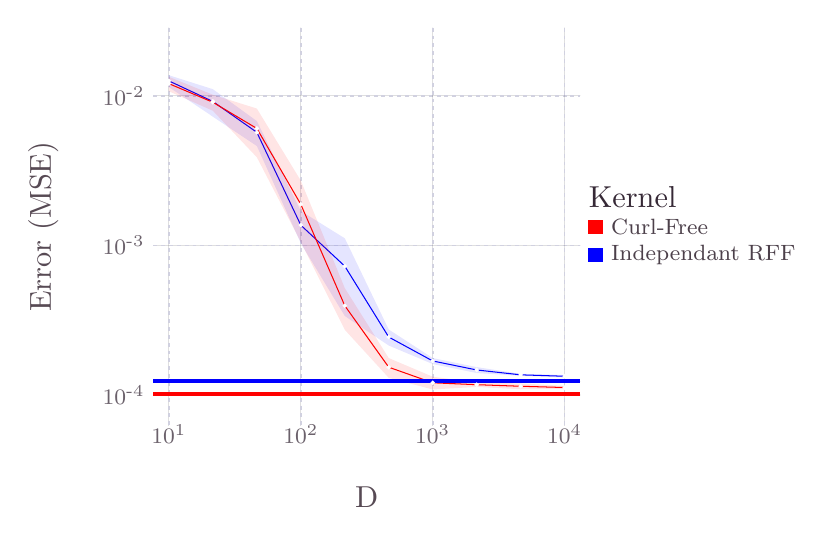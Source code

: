 \begin{tikzpicture}[x=1mm,y=-1mm]
\definecolor{mycolorFF0000}{rgb}{1,0,0}
\definecolor{mycolor0000FF}{rgb}{0,0,1}
\definecolor{mycolor362A35}{rgb}{0.21,0.16,0.21}
\definecolor{mycolorD0D0E0}{rgb}{0.82,0.82,0.88}
\definecolor{mycolor000000}{rgb}{0,0,0}
\definecolor{mycolor564A55}{rgb}{0.34,0.29,0.33}
\definecolor{mycolor000000}{rgb}{0,0,0}
\definecolor{mycolor6C606B}{rgb}{0.42,0.38,0.42}
\definecolor{mycolor4C404B}{rgb}{0.3,0.25,0.29}
\definecolor{mycolorFFFFFF}{rgb}{1,1,1}
\begin{scope}
\begin{scope}
% \fontspec{PT Sans}
\draw (47.88,64.59) node [text=mycolor564A55,draw=mycolor000000,draw opacity=0,rotate around={-0: (0,1.81)},inner sep=0.0]{\fontsize{3.88mm}{4.66mm}\selectfont $\text{D}$};
\end{scope}
\begin{scope}
% \fontspec{PT Sans Caption}
\draw (22.75,56.58) node [text=mycolor6C606B,rotate around={-0: (25.13,2.01)},inner sep=0.0]{\fontsize{2.82mm}{3.39mm}\selectfont $\text{10}^{\text{1}}\text{}$};
\draw (39.5,56.58) node [text=mycolor6C606B,rotate around={-0: (8.38,2.01)},inner sep=0.0]{\fontsize{2.82mm}{3.39mm}\selectfont $\text{10}^{\text{2}}\text{}$};
\draw (56.26,56.58) node [text=mycolor6C606B,rotate around={-0: (-8.38,2.01)},inner sep=0.0]{\fontsize{2.82mm}{3.39mm}\selectfont $\text{10}^{\text{3}}\text{}$};
\draw (73.01,56.58) node [text=mycolor6C606B,rotate around={-0: (-25.13,2.01)},inner sep=0.0]{\fontsize{2.82mm}{3.39mm}\selectfont $\text{10}^{\text{4}}\text{}$};
\end{scope}
\begin{scope}
\begin{scope}
% \fontspec{PT Sans}
\draw (78.83,30.29) node [text=mycolor4C404B,rotate around={-0: (6.98,0)},right,inner sep=0.0]{\fontsize{2.82mm}{3.39mm}\selectfont $\text{Curl-Free}$};
\draw (78.83,33.92) node [text=mycolor4C404B,rotate around={-0: (6.98,-3.63)},right,inner sep=0.0]{\fontsize{2.82mm}{3.39mm}\selectfont $\text{Independant RFF}$};
\end{scope}
\begin{scope}
\path [fill=mycolorFF0000,draw=mycolor000000,draw opacity=0] (76.01,29.38) rectangle +(1.81,1.81);
\path [fill=mycolor0000FF,draw=mycolor000000,draw opacity=0] (76.01,33.01) rectangle +(1.81,1.81);
\end{scope}
\begin{scope}
% \fontspec{PT Sans}
\draw (76.01,26.47) node [text=mycolor362A35,draw=mycolor000000,draw opacity=0,rotate around={-0: (10.79,0.19)},right,inner sep=0.0]{\fontsize{3.88mm}{4.66mm}\selectfont $\text{Kernel}$};
\end{scope}
\end{scope}
\begin{scope}
\clip  (20.75,5) -- (75.01,5) -- (75.01,55.58) -- (20.75,55.58);
\begin{scope}
\clip  (20.75,5) -- (75.01,5) -- (75.01,55.58) -- (20.75,55.58);
\path [fill=mycolor000000,fill opacity=0,draw=mycolor000000,draw opacity=0] (20.75,5) rectangle +(54.27,50.58);
\end{scope}
\begin{scope}
[dash pattern=on 0.5mm off 0.5mm,line width=0.2mm]
\path [fill=mycolor000000,draw=mycolorD0D0E0]  (20.75,51.68) -- (75.01,51.68);
\path [fill=mycolor000000,draw=mycolorD0D0E0]  (20.75,32.67) -- (75.01,32.67);
\path [fill=mycolor000000,draw=mycolorD0D0E0]  (20.75,13.65) -- (75.01,13.65);
\end{scope}
\begin{scope}
[dash pattern=on 0.5mm off 0.5mm,line width=0.2mm]
\path [fill=mycolor000000,draw=mycolorD0D0E0]  (22.75,5) -- (22.75,55.58);
\path [fill=mycolor000000,draw=mycolorD0D0E0]  (39.5,5) -- (39.5,55.58);
\path [fill=mycolor000000,draw=mycolorD0D0E0]  (56.26,5) -- (56.26,55.58);
\path [fill=mycolor000000,draw=mycolorD0D0E0]  (73.01,5) -- (73.01,55.58);
\end{scope}
\begin{scope}
\begin{scope}
[line width=0.13mm]
\path [fill=mycolor0000FF,fill opacity=0.1,draw=mycolor000000,draw opacity=0]  (73.01,49.41) -- (67.43,49.22) -- (61.84,48.86) -- (56.26,47.72) -- (50.67,45.37) -- (45.09,41.62) -- (39.5,32.38) -- (33.92,20.03) -- (28.33,16.3) -- (22.75,12.55) -- (22.75,11.04) -- (28.33,12.81) -- (33.92,16.86) -- (39.5,28.28) -- (45.09,31.75) -- (50.67,43.33) -- (56.26,46.96) -- (61.84,48.11) -- (67.43,48.96) -- (73.01,49.12) -- cycle;
\end{scope}
\begin{scope}
[line width=0.13mm]
\path [fill=mycolor000000,fill opacity=0,draw=mycolor0000FF]  (22.75,11.76) -- (28.33,14.37) -- (33.92,18.29) -- (39.5,30.08) -- (45.09,35.29) -- (50.67,44.29) -- (56.26,47.33) -- (61.84,48.47) -- (67.43,49.09) -- (73.01,49.27);
\end{scope}
\begin{scope}
[line width=0.13mm]
\path [fill=mycolorFF0000,fill opacity=0.1,draw=mycolor000000,draw opacity=0]  (73.01,50.9) -- (67.43,50.92) -- (61.84,50.62) -- (56.26,50.95) -- (50.67,49.47) -- (45.09,43.37) -- (39.5,32.21) -- (33.92,21.46) -- (28.33,15.55) -- (22.75,13.08) -- (22.75,11.24) -- (28.33,13.52) -- (33.92,15.27) -- (39.5,24.42) -- (45.09,38.08) -- (50.67,46.96) -- (56.26,49.33) -- (61.84,50.06) -- (67.43,50.18) -- (73.01,50.5) -- cycle;
\end{scope}
\begin{scope}
[line width=0.13mm]
\path [fill=mycolor000000,fill opacity=0,draw=mycolorFF0000]  (22.75,12.11) -- (28.33,14.47) -- (33.92,17.8) -- (39.5,27.43) -- (45.09,40.31) -- (50.67,48.12) -- (56.26,50.1) -- (61.84,50.34) -- (67.43,50.54) -- (73.01,50.7);
\end{scope}
\begin{scope}
[line width=0.5mm]
\path [fill=mycolor000000,draw=mycolorFF0000]  (20.75,51.57) -- (75.01,51.57);
\end{scope}
\begin{scope}
[line width=0.5mm]
\path [fill=mycolor000000,draw=mycolor0000FF]  (20.75,49.93) -- (75.01,49.93);
\end{scope}
\begin{scope}
\begin{scope}
[line width=0.3mm]
\path [fill=mycolor0000FF,draw=mycolorFFFFFF] (22.75,11.76) circle [radius=0.09];
\path [fill=mycolor0000FF,draw=mycolorFFFFFF] (28.33,14.37) circle [radius=0.09];
\path [fill=mycolor0000FF,draw=mycolorFFFFFF] (33.92,18.29) circle [radius=0.09];
\path [fill=mycolor0000FF,draw=mycolorFFFFFF] (39.5,30.08) circle [radius=0.09];
\path [fill=mycolor0000FF,draw=mycolorFFFFFF] (45.09,35.29) circle [radius=0.09];
\path [fill=mycolor0000FF,draw=mycolorFFFFFF] (50.67,44.29) circle [radius=0.09];
\path [fill=mycolor0000FF,draw=mycolorFFFFFF] (56.26,47.33) circle [radius=0.09];
\path [fill=mycolor0000FF,draw=mycolorFFFFFF] (61.84,48.47) circle [radius=0.09];
\path [fill=mycolor0000FF,draw=mycolorFFFFFF] (67.43,49.09) circle [radius=0.09];
\path [fill=mycolor0000FF,draw=mycolorFFFFFF] (73.01,49.27) circle [radius=0.09];
\end{scope}
\end{scope}
\begin{scope}
\begin{scope}
[line width=0.3mm]
\path [fill=mycolorFF0000,draw=mycolorFFFFFF] (22.75,12.11) circle [radius=0.09];
\path [fill=mycolorFF0000,draw=mycolorFFFFFF] (28.33,14.47) circle [radius=0.09];
\path [fill=mycolorFF0000,draw=mycolorFFFFFF] (33.92,17.8) circle [radius=0.09];
\path [fill=mycolorFF0000,draw=mycolorFFFFFF] (39.5,27.43) circle [radius=0.09];
\path [fill=mycolorFF0000,draw=mycolorFFFFFF] (45.09,40.31) circle [radius=0.09];
\path [fill=mycolorFF0000,draw=mycolorFFFFFF] (50.67,48.12) circle [radius=0.09];
\path [fill=mycolorFF0000,draw=mycolorFFFFFF] (56.26,50.1) circle [radius=0.09];
\path [fill=mycolorFF0000,draw=mycolorFFFFFF] (61.84,50.34) circle [radius=0.09];
\path [fill=mycolorFF0000,draw=mycolorFFFFFF] (67.43,50.54) circle [radius=0.09];
\path [fill=mycolorFF0000,draw=mycolorFFFFFF] (73.01,50.7) circle [radius=0.09];
\end{scope}
\end{scope}
\end{scope}
\end{scope}
\begin{scope}
% \fontspec{PT Sans Caption}
\draw (19.74,51.68) node [text=mycolor6C606B,rotate around={-0: (-3.07,-21.39)},left,inner sep=0.0]{\fontsize{2.82mm}{3.39mm}\selectfont $\text{10}^{\text{-4}}\text{}$};
\draw (19.74,32.67) node [text=mycolor6C606B,rotate around={-0: (-3.07,-2.38)},left,inner sep=0.0]{\fontsize{2.82mm}{3.39mm}\selectfont $\text{10}^{\text{-3}}\text{}$};
\draw (19.74,13.65) node [text=mycolor6C606B,rotate around={-0: (-3.07,16.64)},left,inner sep=0.0]{\fontsize{2.82mm}{3.39mm}\selectfont $\text{10}^{\text{-2}}\text{}$};
\end{scope}
\begin{scope}
% \fontspec{PT Sans}
\draw (8.81,28.29) node [text=mycolor564A55,draw=mycolor000000,draw opacity=0,rotate around={90: (0,2)},inner sep=0.0]{\fontsize{3.88mm}{4.66mm}\selectfont $\text{Error (MSE)}$};
\end{scope}
\end{scope}
\end{tikzpicture}


% RAW RUN LOG 1, 5 folds
% mean_err = [[0.012 0.001 0.013 0.001]
%     [0.009 0.001 0.009 0.002];
% [0.006 0.002 0.006 0.001];
%     [0.002 0.001 0.001 0.0];
%     [0.0 0.0 0.001 0.0];
%     [0.0 2.322e-05 0.0 3.0e-05];
%     [0.0 1.18e-05 0.0 7.833e-06];
%     [0.0 4.005e-06 0.0 6.648e-06];
%                         [0.0 5.148e-06 0.0 2.135e-06];
%         [0.0 2.743e-06 0.0 2.369e-06]]
% yhcf = 0.0
% yhdec = 0.0


% RAW RUN LOG 2, 5 folds
% 0.117
% 0.011 0.002 0.012 0.001
% 0.009 0.002 0.008 0.002
% 0.005 0.001 0.005 0.002
% 0.002 0.001 0.002 0.0
% 0.0 0.0 0.001 0.0
% 0.0 3.776e-05 0.0 1.772e-05
% 0.0 1.699e-05 0.0 1.771e-05
% 0.0 2.02e-06 0.0 6.33e-06
% 0.0 4.276e-06 0.0 4.931e-06
% 0.0 1.914e-06 0.0 1.541e-06
% 0.0 0.0